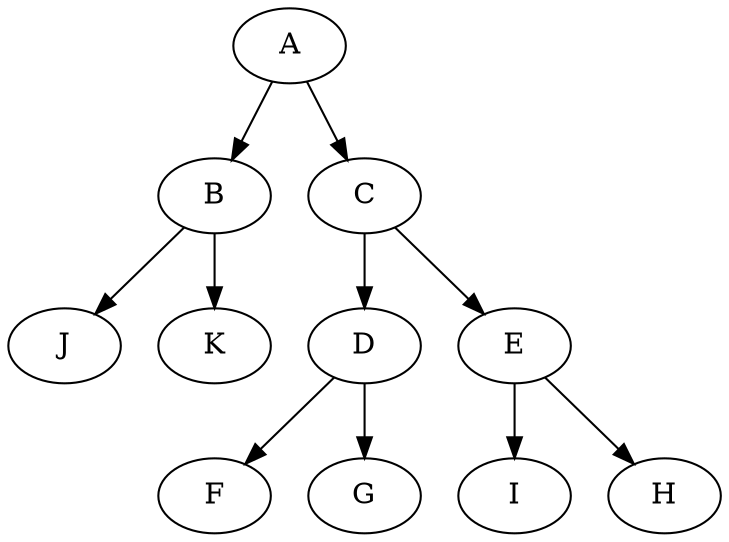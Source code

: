 digraph "二叉树" {
	B
	A -> B
	J
	B -> J
	K
	B -> K
	C
	A -> C
	D
	C -> D
	F
	D -> F
	G
	D -> G
	E
	C -> E
	I
	E -> I
	H
	E -> H
}
